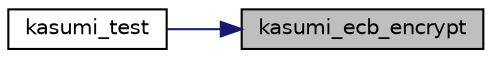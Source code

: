 digraph "kasumi_ecb_encrypt"
{
 // LATEX_PDF_SIZE
  edge [fontname="Helvetica",fontsize="10",labelfontname="Helvetica",labelfontsize="10"];
  node [fontname="Helvetica",fontsize="10",shape=record];
  rankdir="RL";
  Node29 [label="kasumi_ecb_encrypt",height=0.2,width=0.4,color="black", fillcolor="grey75", style="filled", fontcolor="black",tooltip=" "];
  Node29 -> Node30 [dir="back",color="midnightblue",fontsize="10",style="solid"];
  Node30 [label="kasumi_test",height=0.2,width=0.4,color="black", fillcolor="white", style="filled",URL="$kasumi_8c.html#aef063f4146ff8f960a6f8c39b2c9d6e9",tooltip=" "];
}
